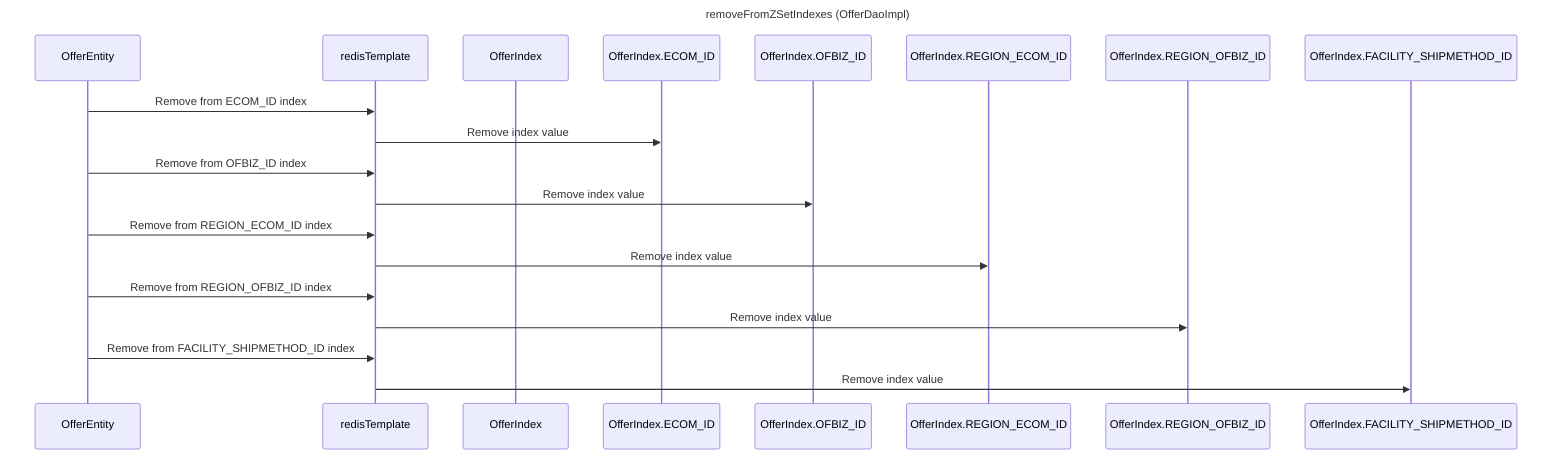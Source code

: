 ---
title: removeFromZSetIndexes (OfferDaoImpl)
---

sequenceDiagram
    participant OfferEntity
    participant redisTemplate
    participant OfferIndex

    OfferEntity->>redisTemplate: Remove from ECOM_ID index
    redisTemplate->>OfferIndex.ECOM_ID: Remove index value
    OfferEntity->>redisTemplate: Remove from OFBIZ_ID index
    redisTemplate->>OfferIndex.OFBIZ_ID: Remove index value
    OfferEntity->>redisTemplate: Remove from REGION_ECOM_ID index
    redisTemplate->>OfferIndex.REGION_ECOM_ID: Remove index value
    OfferEntity->>redisTemplate: Remove from REGION_OFBIZ_ID index
    redisTemplate->>OfferIndex.REGION_OFBIZ_ID: Remove index value
    OfferEntity->>redisTemplate: Remove from FACILITY_SHIPMETHOD_ID index
    redisTemplate->>OfferIndex.FACILITY_SHIPMETHOD_ID: Remove index value